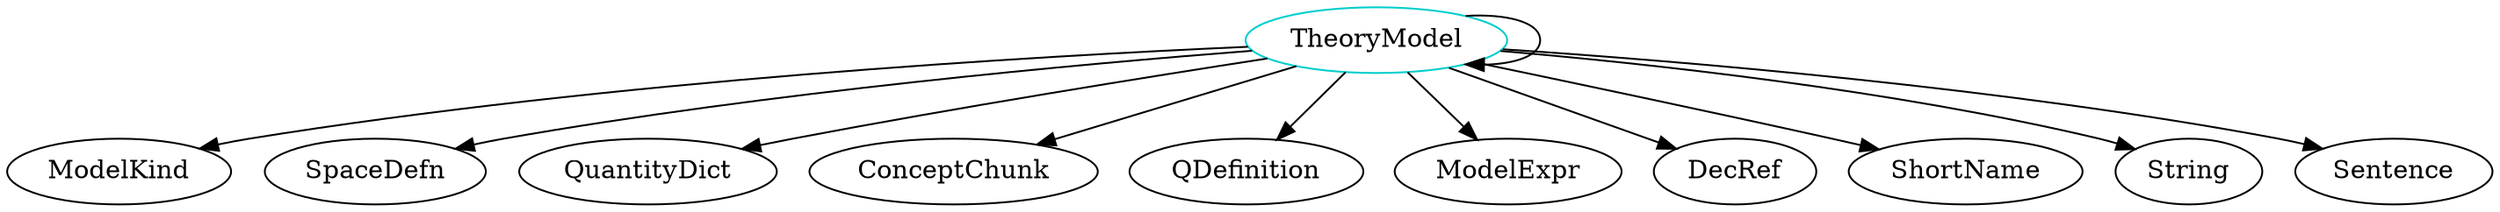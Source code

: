 digraph theorymodel{
TheoryModel -> ModelKind;
TheoryModel -> TheoryModel;
TheoryModel -> SpaceDefn;
TheoryModel -> QuantityDict;
TheoryModel -> ConceptChunk;
TheoryModel -> QDefinition;
TheoryModel -> ModelExpr;
TheoryModel -> DecRef;
TheoryModel -> ShortName;
TheoryModel -> String;
TheoryModel -> Sentence;
TheoryModel	[shape=oval, color=cyan3, label="TheoryModel"];
}
